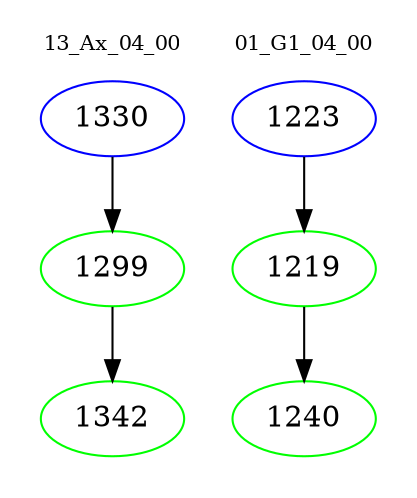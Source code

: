 digraph{
subgraph cluster_0 {
color = white
label = "13_Ax_04_00";
fontsize=10;
T0_1330 [label="1330", color="blue"]
T0_1330 -> T0_1299 [color="black"]
T0_1299 [label="1299", color="green"]
T0_1299 -> T0_1342 [color="black"]
T0_1342 [label="1342", color="green"]
}
subgraph cluster_1 {
color = white
label = "01_G1_04_00";
fontsize=10;
T1_1223 [label="1223", color="blue"]
T1_1223 -> T1_1219 [color="black"]
T1_1219 [label="1219", color="green"]
T1_1219 -> T1_1240 [color="black"]
T1_1240 [label="1240", color="green"]
}
}
